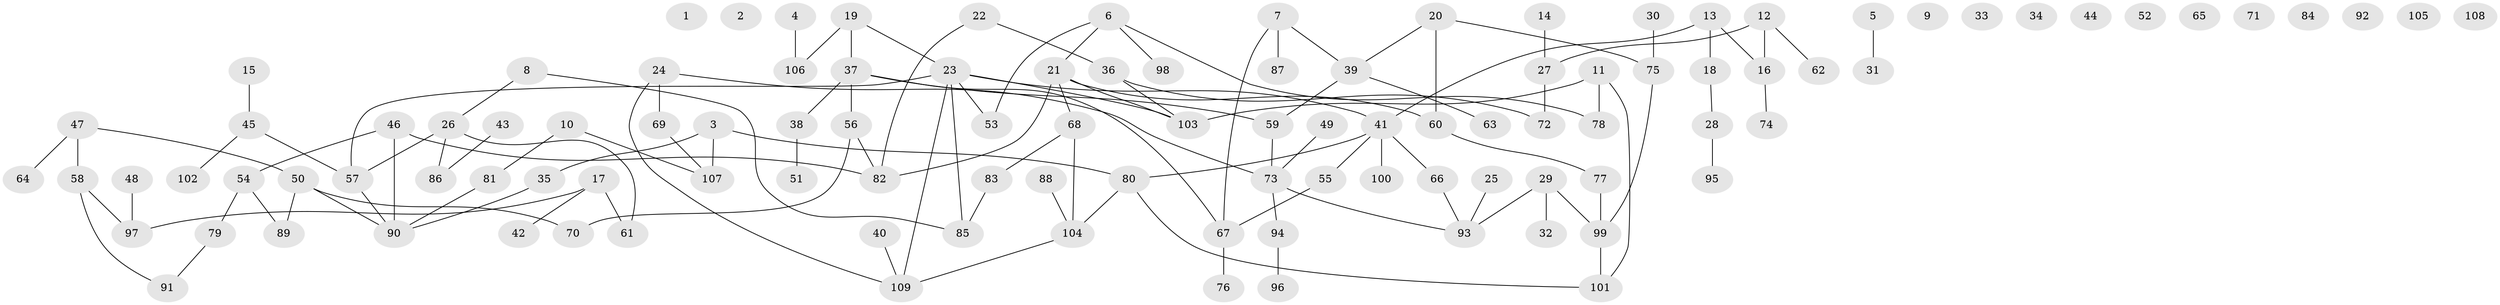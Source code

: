 // Generated by graph-tools (version 1.1) at 2025/13/03/09/25 04:13:09]
// undirected, 109 vertices, 120 edges
graph export_dot {
graph [start="1"]
  node [color=gray90,style=filled];
  1;
  2;
  3;
  4;
  5;
  6;
  7;
  8;
  9;
  10;
  11;
  12;
  13;
  14;
  15;
  16;
  17;
  18;
  19;
  20;
  21;
  22;
  23;
  24;
  25;
  26;
  27;
  28;
  29;
  30;
  31;
  32;
  33;
  34;
  35;
  36;
  37;
  38;
  39;
  40;
  41;
  42;
  43;
  44;
  45;
  46;
  47;
  48;
  49;
  50;
  51;
  52;
  53;
  54;
  55;
  56;
  57;
  58;
  59;
  60;
  61;
  62;
  63;
  64;
  65;
  66;
  67;
  68;
  69;
  70;
  71;
  72;
  73;
  74;
  75;
  76;
  77;
  78;
  79;
  80;
  81;
  82;
  83;
  84;
  85;
  86;
  87;
  88;
  89;
  90;
  91;
  92;
  93;
  94;
  95;
  96;
  97;
  98;
  99;
  100;
  101;
  102;
  103;
  104;
  105;
  106;
  107;
  108;
  109;
  3 -- 35;
  3 -- 80;
  3 -- 107;
  4 -- 106;
  5 -- 31;
  6 -- 21;
  6 -- 53;
  6 -- 78;
  6 -- 98;
  7 -- 39;
  7 -- 67;
  7 -- 87;
  8 -- 26;
  8 -- 85;
  10 -- 81;
  10 -- 107;
  11 -- 78;
  11 -- 101;
  11 -- 103;
  12 -- 16;
  12 -- 27;
  12 -- 62;
  13 -- 16;
  13 -- 18;
  13 -- 41;
  14 -- 27;
  15 -- 45;
  16 -- 74;
  17 -- 42;
  17 -- 61;
  17 -- 97;
  18 -- 28;
  19 -- 23;
  19 -- 37;
  19 -- 106;
  20 -- 39;
  20 -- 60;
  20 -- 75;
  21 -- 60;
  21 -- 68;
  21 -- 82;
  21 -- 103;
  22 -- 36;
  22 -- 82;
  23 -- 41;
  23 -- 53;
  23 -- 57;
  23 -- 85;
  23 -- 103;
  23 -- 109;
  24 -- 69;
  24 -- 73;
  24 -- 109;
  25 -- 93;
  26 -- 57;
  26 -- 61;
  26 -- 86;
  27 -- 72;
  28 -- 95;
  29 -- 32;
  29 -- 93;
  29 -- 99;
  30 -- 75;
  35 -- 90;
  36 -- 72;
  36 -- 103;
  37 -- 38;
  37 -- 56;
  37 -- 59;
  37 -- 67;
  38 -- 51;
  39 -- 59;
  39 -- 63;
  40 -- 109;
  41 -- 55;
  41 -- 66;
  41 -- 80;
  41 -- 100;
  43 -- 86;
  45 -- 57;
  45 -- 102;
  46 -- 54;
  46 -- 82;
  46 -- 90;
  47 -- 50;
  47 -- 58;
  47 -- 64;
  48 -- 97;
  49 -- 73;
  50 -- 70;
  50 -- 89;
  50 -- 90;
  54 -- 79;
  54 -- 89;
  55 -- 67;
  56 -- 70;
  56 -- 82;
  57 -- 90;
  58 -- 91;
  58 -- 97;
  59 -- 73;
  60 -- 77;
  66 -- 93;
  67 -- 76;
  68 -- 83;
  68 -- 104;
  69 -- 107;
  73 -- 93;
  73 -- 94;
  75 -- 99;
  77 -- 99;
  79 -- 91;
  80 -- 101;
  80 -- 104;
  81 -- 90;
  83 -- 85;
  88 -- 104;
  94 -- 96;
  99 -- 101;
  104 -- 109;
}
